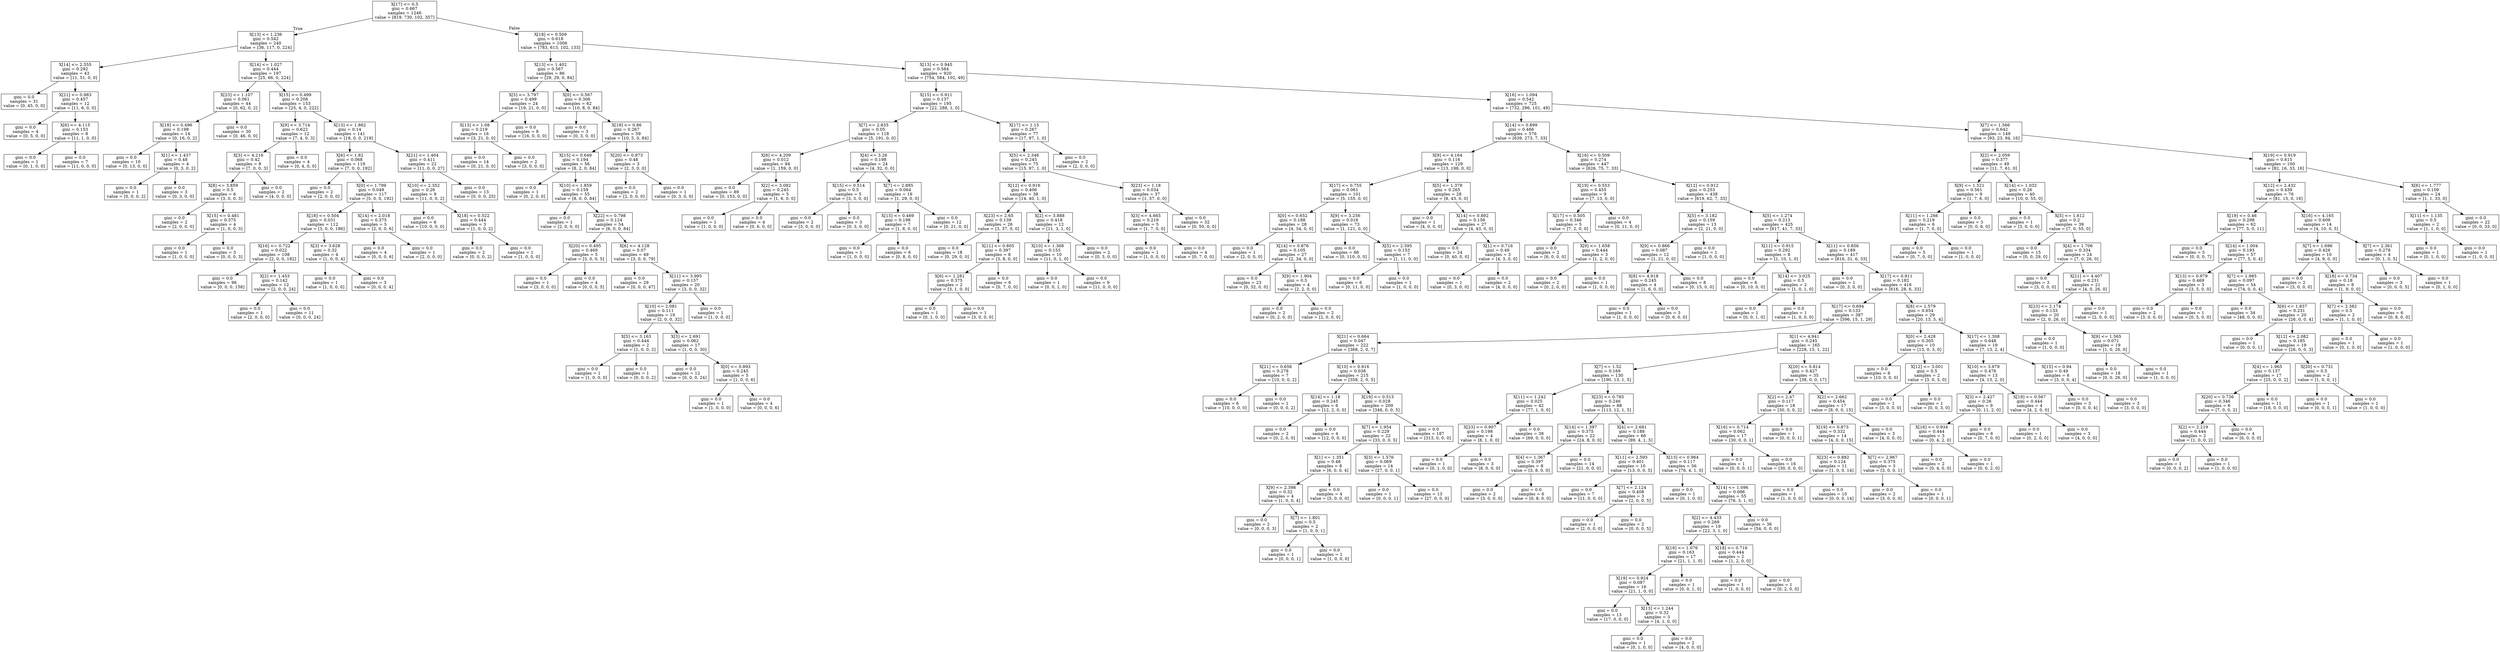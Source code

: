 digraph Tree {
node [shape=box] ;
0 [label="X[17] <= 0.5\ngini = 0.667\nsamples = 1246\nvalue = [819, 730, 102, 357]"] ;
1 [label="X[13] <= 1.236\ngini = 0.542\nsamples = 240\nvalue = [36, 117, 0, 224]"] ;
0 -> 1 [labeldistance=2.5, labelangle=45, headlabel="True"] ;
2 [label="X[14] <= 2.555\ngini = 0.292\nsamples = 43\nvalue = [11, 51, 0, 0]"] ;
1 -> 2 ;
3 [label="gini = 0.0\nsamples = 31\nvalue = [0, 45, 0, 0]"] ;
2 -> 3 ;
4 [label="X[21] <= 0.983\ngini = 0.457\nsamples = 12\nvalue = [11, 6, 0, 0]"] ;
2 -> 4 ;
5 [label="gini = 0.0\nsamples = 4\nvalue = [0, 5, 0, 0]"] ;
4 -> 5 ;
6 [label="X[6] <= 4.115\ngini = 0.153\nsamples = 8\nvalue = [11, 1, 0, 0]"] ;
4 -> 6 ;
7 [label="gini = 0.0\nsamples = 1\nvalue = [0, 1, 0, 0]"] ;
6 -> 7 ;
8 [label="gini = 0.0\nsamples = 7\nvalue = [11, 0, 0, 0]"] ;
6 -> 8 ;
9 [label="X[14] <= 1.027\ngini = 0.444\nsamples = 197\nvalue = [25, 66, 0, 224]"] ;
1 -> 9 ;
10 [label="X[23] <= 1.107\ngini = 0.061\nsamples = 44\nvalue = [0, 62, 0, 2]"] ;
9 -> 10 ;
11 [label="X[18] <= 0.496\ngini = 0.198\nsamples = 14\nvalue = [0, 16, 0, 2]"] ;
10 -> 11 ;
12 [label="gini = 0.0\nsamples = 10\nvalue = [0, 13, 0, 0]"] ;
11 -> 12 ;
13 [label="X[1] <= 1.437\ngini = 0.48\nsamples = 4\nvalue = [0, 3, 0, 2]"] ;
11 -> 13 ;
14 [label="gini = 0.0\nsamples = 1\nvalue = [0, 0, 0, 2]"] ;
13 -> 14 ;
15 [label="gini = 0.0\nsamples = 3\nvalue = [0, 3, 0, 0]"] ;
13 -> 15 ;
16 [label="gini = 0.0\nsamples = 30\nvalue = [0, 46, 0, 0]"] ;
10 -> 16 ;
17 [label="X[15] <= 0.499\ngini = 0.208\nsamples = 153\nvalue = [25, 4, 0, 222]"] ;
9 -> 17 ;
18 [label="X[9] <= 3.714\ngini = 0.622\nsamples = 12\nvalue = [7, 4, 0, 3]"] ;
17 -> 18 ;
19 [label="X[3] <= 4.216\ngini = 0.42\nsamples = 8\nvalue = [7, 0, 0, 3]"] ;
18 -> 19 ;
20 [label="X[8] <= 3.859\ngini = 0.5\nsamples = 6\nvalue = [3, 0, 0, 3]"] ;
19 -> 20 ;
21 [label="gini = 0.0\nsamples = 2\nvalue = [2, 0, 0, 0]"] ;
20 -> 21 ;
22 [label="X[15] <= 0.481\ngini = 0.375\nsamples = 4\nvalue = [1, 0, 0, 3]"] ;
20 -> 22 ;
23 [label="gini = 0.0\nsamples = 1\nvalue = [1, 0, 0, 0]"] ;
22 -> 23 ;
24 [label="gini = 0.0\nsamples = 3\nvalue = [0, 0, 0, 3]"] ;
22 -> 24 ;
25 [label="gini = 0.0\nsamples = 2\nvalue = [4, 0, 0, 0]"] ;
19 -> 25 ;
26 [label="gini = 0.0\nsamples = 4\nvalue = [0, 4, 0, 0]"] ;
18 -> 26 ;
27 [label="X[13] <= 1.862\ngini = 0.14\nsamples = 141\nvalue = [18, 0, 0, 219]"] ;
17 -> 27 ;
28 [label="X[6] <= 1.82\ngini = 0.068\nsamples = 119\nvalue = [7, 0, 0, 192]"] ;
27 -> 28 ;
29 [label="gini = 0.0\nsamples = 2\nvalue = [2, 0, 0, 0]"] ;
28 -> 29 ;
30 [label="X[0] <= 1.799\ngini = 0.049\nsamples = 117\nvalue = [5, 0, 0, 192]"] ;
28 -> 30 ;
31 [label="X[18] <= 0.504\ngini = 0.031\nsamples = 112\nvalue = [3, 0, 0, 186]"] ;
30 -> 31 ;
32 [label="X[16] <= 0.722\ngini = 0.022\nsamples = 108\nvalue = [2, 0, 0, 182]"] ;
31 -> 32 ;
33 [label="gini = 0.0\nsamples = 96\nvalue = [0, 0, 0, 158]"] ;
32 -> 33 ;
34 [label="X[2] <= 1.453\ngini = 0.142\nsamples = 12\nvalue = [2, 0, 0, 24]"] ;
32 -> 34 ;
35 [label="gini = 0.0\nsamples = 1\nvalue = [2, 0, 0, 0]"] ;
34 -> 35 ;
36 [label="gini = 0.0\nsamples = 11\nvalue = [0, 0, 0, 24]"] ;
34 -> 36 ;
37 [label="X[3] <= 3.628\ngini = 0.32\nsamples = 4\nvalue = [1, 0, 0, 4]"] ;
31 -> 37 ;
38 [label="gini = 0.0\nsamples = 1\nvalue = [1, 0, 0, 0]"] ;
37 -> 38 ;
39 [label="gini = 0.0\nsamples = 3\nvalue = [0, 0, 0, 4]"] ;
37 -> 39 ;
40 [label="X[14] <= 2.018\ngini = 0.375\nsamples = 5\nvalue = [2, 0, 0, 6]"] ;
30 -> 40 ;
41 [label="gini = 0.0\nsamples = 4\nvalue = [0, 0, 0, 6]"] ;
40 -> 41 ;
42 [label="gini = 0.0\nsamples = 1\nvalue = [2, 0, 0, 0]"] ;
40 -> 42 ;
43 [label="X[21] <= 1.404\ngini = 0.411\nsamples = 22\nvalue = [11, 0, 0, 27]"] ;
27 -> 43 ;
44 [label="X[10] <= 2.352\ngini = 0.26\nsamples = 9\nvalue = [11, 0, 0, 2]"] ;
43 -> 44 ;
45 [label="gini = 0.0\nsamples = 6\nvalue = [10, 0, 0, 0]"] ;
44 -> 45 ;
46 [label="X[18] <= 0.522\ngini = 0.444\nsamples = 3\nvalue = [1, 0, 0, 2]"] ;
44 -> 46 ;
47 [label="gini = 0.0\nsamples = 2\nvalue = [0, 0, 0, 2]"] ;
46 -> 47 ;
48 [label="gini = 0.0\nsamples = 1\nvalue = [1, 0, 0, 0]"] ;
46 -> 48 ;
49 [label="gini = 0.0\nsamples = 13\nvalue = [0, 0, 0, 25]"] ;
43 -> 49 ;
50 [label="X[18] <= 0.509\ngini = 0.618\nsamples = 1006\nvalue = [783, 613, 102, 133]"] ;
0 -> 50 [labeldistance=2.5, labelangle=-45, headlabel="False"] ;
51 [label="X[13] <= 1.402\ngini = 0.567\nsamples = 86\nvalue = [29, 29, 0, 84]"] ;
50 -> 51 ;
52 [label="X[5] <= 3.797\ngini = 0.499\nsamples = 24\nvalue = [19, 21, 0, 0]"] ;
51 -> 52 ;
53 [label="X[13] <= 1.08\ngini = 0.219\nsamples = 16\nvalue = [3, 21, 0, 0]"] ;
52 -> 53 ;
54 [label="gini = 0.0\nsamples = 14\nvalue = [0, 21, 0, 0]"] ;
53 -> 54 ;
55 [label="gini = 0.0\nsamples = 2\nvalue = [3, 0, 0, 0]"] ;
53 -> 55 ;
56 [label="gini = 0.0\nsamples = 8\nvalue = [16, 0, 0, 0]"] ;
52 -> 56 ;
57 [label="X[0] <= 0.567\ngini = 0.306\nsamples = 62\nvalue = [10, 8, 0, 84]"] ;
51 -> 57 ;
58 [label="gini = 0.0\nsamples = 3\nvalue = [0, 3, 0, 0]"] ;
57 -> 58 ;
59 [label="X[19] <= 0.86\ngini = 0.267\nsamples = 59\nvalue = [10, 5, 0, 84]"] ;
57 -> 59 ;
60 [label="X[15] <= 0.649\ngini = 0.194\nsamples = 56\nvalue = [8, 2, 0, 84]"] ;
59 -> 60 ;
61 [label="gini = 0.0\nsamples = 1\nvalue = [0, 2, 0, 0]"] ;
60 -> 61 ;
62 [label="X[10] <= 1.859\ngini = 0.159\nsamples = 55\nvalue = [8, 0, 0, 84]"] ;
60 -> 62 ;
63 [label="gini = 0.0\nsamples = 1\nvalue = [2, 0, 0, 0]"] ;
62 -> 63 ;
64 [label="X[22] <= 0.798\ngini = 0.124\nsamples = 54\nvalue = [6, 0, 0, 84]"] ;
62 -> 64 ;
65 [label="X[20] <= 0.495\ngini = 0.469\nsamples = 5\nvalue = [3, 0, 0, 5]"] ;
64 -> 65 ;
66 [label="gini = 0.0\nsamples = 1\nvalue = [3, 0, 0, 0]"] ;
65 -> 66 ;
67 [label="gini = 0.0\nsamples = 4\nvalue = [0, 0, 0, 5]"] ;
65 -> 67 ;
68 [label="X[6] <= 4.128\ngini = 0.07\nsamples = 49\nvalue = [3, 0, 0, 79]"] ;
64 -> 68 ;
69 [label="gini = 0.0\nsamples = 29\nvalue = [0, 0, 0, 47]"] ;
68 -> 69 ;
70 [label="X[11] <= 3.995\ngini = 0.157\nsamples = 20\nvalue = [3, 0, 0, 32]"] ;
68 -> 70 ;
71 [label="X[10] <= 2.081\ngini = 0.111\nsamples = 19\nvalue = [2, 0, 0, 32]"] ;
70 -> 71 ;
72 [label="X[5] <= 3.163\ngini = 0.444\nsamples = 2\nvalue = [1, 0, 0, 2]"] ;
71 -> 72 ;
73 [label="gini = 0.0\nsamples = 1\nvalue = [1, 0, 0, 0]"] ;
72 -> 73 ;
74 [label="gini = 0.0\nsamples = 1\nvalue = [0, 0, 0, 2]"] ;
72 -> 74 ;
75 [label="X[3] <= 2.691\ngini = 0.062\nsamples = 17\nvalue = [1, 0, 0, 30]"] ;
71 -> 75 ;
76 [label="gini = 0.0\nsamples = 12\nvalue = [0, 0, 0, 24]"] ;
75 -> 76 ;
77 [label="X[0] <= 0.893\ngini = 0.245\nsamples = 5\nvalue = [1, 0, 0, 6]"] ;
75 -> 77 ;
78 [label="gini = 0.0\nsamples = 1\nvalue = [1, 0, 0, 0]"] ;
77 -> 78 ;
79 [label="gini = 0.0\nsamples = 4\nvalue = [0, 0, 0, 6]"] ;
77 -> 79 ;
80 [label="gini = 0.0\nsamples = 1\nvalue = [1, 0, 0, 0]"] ;
70 -> 80 ;
81 [label="X[20] <= 0.873\ngini = 0.48\nsamples = 3\nvalue = [2, 3, 0, 0]"] ;
59 -> 81 ;
82 [label="gini = 0.0\nsamples = 2\nvalue = [2, 0, 0, 0]"] ;
81 -> 82 ;
83 [label="gini = 0.0\nsamples = 1\nvalue = [0, 3, 0, 0]"] ;
81 -> 83 ;
84 [label="X[13] <= 0.945\ngini = 0.584\nsamples = 920\nvalue = [754, 584, 102, 49]"] ;
50 -> 84 ;
85 [label="X[15] <= 0.911\ngini = 0.137\nsamples = 195\nvalue = [22, 288, 1, 0]"] ;
84 -> 85 ;
86 [label="X[7] <= 2.835\ngini = 0.05\nsamples = 118\nvalue = [5, 191, 0, 0]"] ;
85 -> 86 ;
87 [label="X[8] <= 4.209\ngini = 0.012\nsamples = 94\nvalue = [1, 159, 0, 0]"] ;
86 -> 87 ;
88 [label="gini = 0.0\nsamples = 89\nvalue = [0, 153, 0, 0]"] ;
87 -> 88 ;
89 [label="X[2] <= 3.082\ngini = 0.245\nsamples = 5\nvalue = [1, 6, 0, 0]"] ;
87 -> 89 ;
90 [label="gini = 0.0\nsamples = 1\nvalue = [1, 0, 0, 0]"] ;
89 -> 90 ;
91 [label="gini = 0.0\nsamples = 4\nvalue = [0, 6, 0, 0]"] ;
89 -> 91 ;
92 [label="X[4] <= 3.26\ngini = 0.198\nsamples = 24\nvalue = [4, 32, 0, 0]"] ;
86 -> 92 ;
93 [label="X[15] <= 0.514\ngini = 0.5\nsamples = 5\nvalue = [3, 3, 0, 0]"] ;
92 -> 93 ;
94 [label="gini = 0.0\nsamples = 2\nvalue = [3, 0, 0, 0]"] ;
93 -> 94 ;
95 [label="gini = 0.0\nsamples = 3\nvalue = [0, 3, 0, 0]"] ;
93 -> 95 ;
96 [label="X[7] <= 2.885\ngini = 0.064\nsamples = 19\nvalue = [1, 29, 0, 0]"] ;
92 -> 96 ;
97 [label="X[15] <= 0.469\ngini = 0.198\nsamples = 7\nvalue = [1, 8, 0, 0]"] ;
96 -> 97 ;
98 [label="gini = 0.0\nsamples = 1\nvalue = [1, 0, 0, 0]"] ;
97 -> 98 ;
99 [label="gini = 0.0\nsamples = 6\nvalue = [0, 8, 0, 0]"] ;
97 -> 99 ;
100 [label="gini = 0.0\nsamples = 12\nvalue = [0, 21, 0, 0]"] ;
96 -> 100 ;
101 [label="X[17] <= 1.15\ngini = 0.267\nsamples = 77\nvalue = [17, 97, 1, 0]"] ;
85 -> 101 ;
102 [label="X[5] <= 2.346\ngini = 0.245\nsamples = 75\nvalue = [15, 97, 1, 0]"] ;
101 -> 102 ;
103 [label="X[12] <= 0.916\ngini = 0.406\nsamples = 38\nvalue = [14, 40, 1, 0]"] ;
102 -> 103 ;
104 [label="X[23] <= 2.65\ngini = 0.139\nsamples = 26\nvalue = [3, 37, 0, 0]"] ;
103 -> 104 ;
105 [label="gini = 0.0\nsamples = 18\nvalue = [0, 29, 0, 0]"] ;
104 -> 105 ;
106 [label="X[11] <= 0.805\ngini = 0.397\nsamples = 8\nvalue = [3, 8, 0, 0]"] ;
104 -> 106 ;
107 [label="X[6] <= 1.281\ngini = 0.375\nsamples = 2\nvalue = [3, 1, 0, 0]"] ;
106 -> 107 ;
108 [label="gini = 0.0\nsamples = 1\nvalue = [0, 1, 0, 0]"] ;
107 -> 108 ;
109 [label="gini = 0.0\nsamples = 1\nvalue = [3, 0, 0, 0]"] ;
107 -> 109 ;
110 [label="gini = 0.0\nsamples = 6\nvalue = [0, 7, 0, 0]"] ;
106 -> 110 ;
111 [label="X[2] <= 3.888\ngini = 0.418\nsamples = 12\nvalue = [11, 3, 1, 0]"] ;
103 -> 111 ;
112 [label="X[10] <= 1.368\ngini = 0.153\nsamples = 10\nvalue = [11, 0, 1, 0]"] ;
111 -> 112 ;
113 [label="gini = 0.0\nsamples = 1\nvalue = [0, 0, 1, 0]"] ;
112 -> 113 ;
114 [label="gini = 0.0\nsamples = 9\nvalue = [11, 0, 0, 0]"] ;
112 -> 114 ;
115 [label="gini = 0.0\nsamples = 2\nvalue = [0, 3, 0, 0]"] ;
111 -> 115 ;
116 [label="X[23] <= 1.18\ngini = 0.034\nsamples = 37\nvalue = [1, 57, 0, 0]"] ;
102 -> 116 ;
117 [label="X[3] <= 4.665\ngini = 0.219\nsamples = 5\nvalue = [1, 7, 0, 0]"] ;
116 -> 117 ;
118 [label="gini = 0.0\nsamples = 1\nvalue = [1, 0, 0, 0]"] ;
117 -> 118 ;
119 [label="gini = 0.0\nsamples = 4\nvalue = [0, 7, 0, 0]"] ;
117 -> 119 ;
120 [label="gini = 0.0\nsamples = 32\nvalue = [0, 50, 0, 0]"] ;
116 -> 120 ;
121 [label="gini = 0.0\nsamples = 2\nvalue = [2, 0, 0, 0]"] ;
101 -> 121 ;
122 [label="X[16] <= 1.094\ngini = 0.542\nsamples = 725\nvalue = [732, 296, 101, 49]"] ;
84 -> 122 ;
123 [label="X[14] <= 0.899\ngini = 0.466\nsamples = 576\nvalue = [639, 273, 7, 33]"] ;
122 -> 123 ;
124 [label="X[9] <= 4.164\ngini = 0.116\nsamples = 129\nvalue = [13, 198, 0, 0]"] ;
123 -> 124 ;
125 [label="X[17] <= 0.755\ngini = 0.061\nsamples = 101\nvalue = [5, 155, 0, 0]"] ;
124 -> 125 ;
126 [label="X[0] <= 0.652\ngini = 0.188\nsamples = 28\nvalue = [4, 34, 0, 0]"] ;
125 -> 126 ;
127 [label="gini = 0.0\nsamples = 1\nvalue = [2, 0, 0, 0]"] ;
126 -> 127 ;
128 [label="X[14] <= 0.876\ngini = 0.105\nsamples = 27\nvalue = [2, 34, 0, 0]"] ;
126 -> 128 ;
129 [label="gini = 0.0\nsamples = 23\nvalue = [0, 32, 0, 0]"] ;
128 -> 129 ;
130 [label="X[9] <= 1.904\ngini = 0.5\nsamples = 4\nvalue = [2, 2, 0, 0]"] ;
128 -> 130 ;
131 [label="gini = 0.0\nsamples = 2\nvalue = [0, 2, 0, 0]"] ;
130 -> 131 ;
132 [label="gini = 0.0\nsamples = 2\nvalue = [2, 0, 0, 0]"] ;
130 -> 132 ;
133 [label="X[9] <= 3.256\ngini = 0.016\nsamples = 73\nvalue = [1, 121, 0, 0]"] ;
125 -> 133 ;
134 [label="gini = 0.0\nsamples = 66\nvalue = [0, 110, 0, 0]"] ;
133 -> 134 ;
135 [label="X[5] <= 2.595\ngini = 0.153\nsamples = 7\nvalue = [1, 11, 0, 0]"] ;
133 -> 135 ;
136 [label="gini = 0.0\nsamples = 6\nvalue = [0, 11, 0, 0]"] ;
135 -> 136 ;
137 [label="gini = 0.0\nsamples = 1\nvalue = [1, 0, 0, 0]"] ;
135 -> 137 ;
138 [label="X[5] <= 1.378\ngini = 0.265\nsamples = 28\nvalue = [8, 43, 0, 0]"] ;
124 -> 138 ;
139 [label="gini = 0.0\nsamples = 1\nvalue = [4, 0, 0, 0]"] ;
138 -> 139 ;
140 [label="X[14] <= 0.892\ngini = 0.156\nsamples = 27\nvalue = [4, 43, 0, 0]"] ;
138 -> 140 ;
141 [label="gini = 0.0\nsamples = 24\nvalue = [0, 40, 0, 0]"] ;
140 -> 141 ;
142 [label="X[1] <= 0.716\ngini = 0.49\nsamples = 3\nvalue = [4, 3, 0, 0]"] ;
140 -> 142 ;
143 [label="gini = 0.0\nsamples = 1\nvalue = [0, 3, 0, 0]"] ;
142 -> 143 ;
144 [label="gini = 0.0\nsamples = 2\nvalue = [4, 0, 0, 0]"] ;
142 -> 144 ;
145 [label="X[16] <= 0.509\ngini = 0.274\nsamples = 447\nvalue = [626, 75, 7, 33]"] ;
123 -> 145 ;
146 [label="X[19] <= 0.553\ngini = 0.455\nsamples = 9\nvalue = [7, 13, 0, 0]"] ;
145 -> 146 ;
147 [label="X[17] <= 0.505\ngini = 0.346\nsamples = 5\nvalue = [7, 2, 0, 0]"] ;
146 -> 147 ;
148 [label="gini = 0.0\nsamples = 2\nvalue = [6, 0, 0, 0]"] ;
147 -> 148 ;
149 [label="X[9] <= 1.658\ngini = 0.444\nsamples = 3\nvalue = [1, 2, 0, 0]"] ;
147 -> 149 ;
150 [label="gini = 0.0\nsamples = 2\nvalue = [0, 2, 0, 0]"] ;
149 -> 150 ;
151 [label="gini = 0.0\nsamples = 1\nvalue = [1, 0, 0, 0]"] ;
149 -> 151 ;
152 [label="gini = 0.0\nsamples = 4\nvalue = [0, 11, 0, 0]"] ;
146 -> 152 ;
153 [label="X[12] <= 0.912\ngini = 0.253\nsamples = 438\nvalue = [619, 62, 7, 33]"] ;
145 -> 153 ;
154 [label="X[5] <= 3.182\ngini = 0.159\nsamples = 13\nvalue = [2, 21, 0, 0]"] ;
153 -> 154 ;
155 [label="X[9] <= 0.866\ngini = 0.087\nsamples = 12\nvalue = [1, 21, 0, 0]"] ;
154 -> 155 ;
156 [label="X[8] <= 4.918\ngini = 0.245\nsamples = 4\nvalue = [1, 6, 0, 0]"] ;
155 -> 156 ;
157 [label="gini = 0.0\nsamples = 1\nvalue = [1, 0, 0, 0]"] ;
156 -> 157 ;
158 [label="gini = 0.0\nsamples = 3\nvalue = [0, 6, 0, 0]"] ;
156 -> 158 ;
159 [label="gini = 0.0\nsamples = 8\nvalue = [0, 15, 0, 0]"] ;
155 -> 159 ;
160 [label="gini = 0.0\nsamples = 1\nvalue = [1, 0, 0, 0]"] ;
154 -> 160 ;
161 [label="X[5] <= 1.274\ngini = 0.213\nsamples = 425\nvalue = [617, 41, 7, 33]"] ;
153 -> 161 ;
162 [label="X[11] <= 0.915\ngini = 0.292\nsamples = 8\nvalue = [1, 10, 1, 0]"] ;
161 -> 162 ;
163 [label="gini = 0.0\nsamples = 6\nvalue = [0, 10, 0, 0]"] ;
162 -> 163 ;
164 [label="X[14] <= 3.025\ngini = 0.5\nsamples = 2\nvalue = [1, 0, 1, 0]"] ;
162 -> 164 ;
165 [label="gini = 0.0\nsamples = 1\nvalue = [0, 0, 1, 0]"] ;
164 -> 165 ;
166 [label="gini = 0.0\nsamples = 1\nvalue = [1, 0, 0, 0]"] ;
164 -> 166 ;
167 [label="X[11] <= 0.856\ngini = 0.189\nsamples = 417\nvalue = [616, 31, 6, 33]"] ;
161 -> 167 ;
168 [label="gini = 0.0\nsamples = 1\nvalue = [0, 3, 0, 0]"] ;
167 -> 168 ;
169 [label="X[17] <= 0.911\ngini = 0.182\nsamples = 416\nvalue = [616, 28, 6, 33]"] ;
167 -> 169 ;
170 [label="X[17] <= 0.694\ngini = 0.133\nsamples = 387\nvalue = [596, 15, 1, 29]"] ;
169 -> 170 ;
171 [label="X[21] <= 0.664\ngini = 0.047\nsamples = 222\nvalue = [368, 2, 0, 7]"] ;
170 -> 171 ;
172 [label="X[21] <= 0.656\ngini = 0.278\nsamples = 7\nvalue = [10, 0, 0, 2]"] ;
171 -> 172 ;
173 [label="gini = 0.0\nsamples = 6\nvalue = [10, 0, 0, 0]"] ;
172 -> 173 ;
174 [label="gini = 0.0\nsamples = 1\nvalue = [0, 0, 0, 2]"] ;
172 -> 174 ;
175 [label="X[10] <= 0.916\ngini = 0.038\nsamples = 215\nvalue = [358, 2, 0, 5]"] ;
171 -> 175 ;
176 [label="X[14] <= 1.18\ngini = 0.245\nsamples = 6\nvalue = [12, 2, 0, 0]"] ;
175 -> 176 ;
177 [label="gini = 0.0\nsamples = 2\nvalue = [0, 2, 0, 0]"] ;
176 -> 177 ;
178 [label="gini = 0.0\nsamples = 4\nvalue = [12, 0, 0, 0]"] ;
176 -> 178 ;
179 [label="X[19] <= 0.515\ngini = 0.028\nsamples = 209\nvalue = [346, 0, 0, 5]"] ;
175 -> 179 ;
180 [label="X[7] <= 1.954\ngini = 0.229\nsamples = 22\nvalue = [33, 0, 0, 5]"] ;
179 -> 180 ;
181 [label="X[1] <= 1.351\ngini = 0.48\nsamples = 8\nvalue = [6, 0, 0, 4]"] ;
180 -> 181 ;
182 [label="X[9] <= 2.398\ngini = 0.32\nsamples = 4\nvalue = [1, 0, 0, 4]"] ;
181 -> 182 ;
183 [label="gini = 0.0\nsamples = 2\nvalue = [0, 0, 0, 3]"] ;
182 -> 183 ;
184 [label="X[7] <= 1.801\ngini = 0.5\nsamples = 2\nvalue = [1, 0, 0, 1]"] ;
182 -> 184 ;
185 [label="gini = 0.0\nsamples = 1\nvalue = [0, 0, 0, 1]"] ;
184 -> 185 ;
186 [label="gini = 0.0\nsamples = 1\nvalue = [1, 0, 0, 0]"] ;
184 -> 186 ;
187 [label="gini = 0.0\nsamples = 4\nvalue = [5, 0, 0, 0]"] ;
181 -> 187 ;
188 [label="X[3] <= 1.576\ngini = 0.069\nsamples = 14\nvalue = [27, 0, 0, 1]"] ;
180 -> 188 ;
189 [label="gini = 0.0\nsamples = 1\nvalue = [0, 0, 0, 1]"] ;
188 -> 189 ;
190 [label="gini = 0.0\nsamples = 13\nvalue = [27, 0, 0, 0]"] ;
188 -> 190 ;
191 [label="gini = 0.0\nsamples = 187\nvalue = [313, 0, 0, 0]"] ;
179 -> 191 ;
192 [label="X[1] <= 4.941\ngini = 0.245\nsamples = 165\nvalue = [228, 13, 1, 22]"] ;
170 -> 192 ;
193 [label="X[7] <= 1.52\ngini = 0.169\nsamples = 130\nvalue = [190, 13, 1, 5]"] ;
192 -> 193 ;
194 [label="X[11] <= 1.242\ngini = 0.025\nsamples = 42\nvalue = [77, 1, 0, 0]"] ;
193 -> 194 ;
195 [label="X[23] <= 0.907\ngini = 0.198\nsamples = 4\nvalue = [8, 1, 0, 0]"] ;
194 -> 195 ;
196 [label="gini = 0.0\nsamples = 1\nvalue = [0, 1, 0, 0]"] ;
195 -> 196 ;
197 [label="gini = 0.0\nsamples = 3\nvalue = [8, 0, 0, 0]"] ;
195 -> 197 ;
198 [label="gini = 0.0\nsamples = 38\nvalue = [69, 0, 0, 0]"] ;
194 -> 198 ;
199 [label="X[23] <= 0.785\ngini = 0.246\nsamples = 88\nvalue = [113, 12, 1, 5]"] ;
193 -> 199 ;
200 [label="X[14] <= 1.397\ngini = 0.375\nsamples = 22\nvalue = [24, 8, 0, 0]"] ;
199 -> 200 ;
201 [label="X[4] <= 1.367\ngini = 0.397\nsamples = 8\nvalue = [3, 8, 0, 0]"] ;
200 -> 201 ;
202 [label="gini = 0.0\nsamples = 2\nvalue = [3, 0, 0, 0]"] ;
201 -> 202 ;
203 [label="gini = 0.0\nsamples = 6\nvalue = [0, 8, 0, 0]"] ;
201 -> 203 ;
204 [label="gini = 0.0\nsamples = 14\nvalue = [21, 0, 0, 0]"] ;
200 -> 204 ;
205 [label="X[4] <= 2.681\ngini = 0.188\nsamples = 66\nvalue = [89, 4, 1, 5]"] ;
199 -> 205 ;
206 [label="X[11] <= 2.593\ngini = 0.401\nsamples = 10\nvalue = [13, 0, 0, 5]"] ;
205 -> 206 ;
207 [label="gini = 0.0\nsamples = 7\nvalue = [11, 0, 0, 0]"] ;
206 -> 207 ;
208 [label="X[7] <= 2.124\ngini = 0.408\nsamples = 3\nvalue = [2, 0, 0, 5]"] ;
206 -> 208 ;
209 [label="gini = 0.0\nsamples = 1\nvalue = [2, 0, 0, 0]"] ;
208 -> 209 ;
210 [label="gini = 0.0\nsamples = 2\nvalue = [0, 0, 0, 5]"] ;
208 -> 210 ;
211 [label="X[13] <= 0.964\ngini = 0.117\nsamples = 56\nvalue = [76, 4, 1, 0]"] ;
205 -> 211 ;
212 [label="gini = 0.0\nsamples = 1\nvalue = [0, 1, 0, 0]"] ;
211 -> 212 ;
213 [label="X[14] <= 1.096\ngini = 0.096\nsamples = 55\nvalue = [76, 3, 1, 0]"] ;
211 -> 213 ;
214 [label="X[2] <= 4.433\ngini = 0.269\nsamples = 19\nvalue = [22, 3, 1, 0]"] ;
213 -> 214 ;
215 [label="X[18] <= 1.076\ngini = 0.163\nsamples = 17\nvalue = [21, 1, 1, 0]"] ;
214 -> 215 ;
216 [label="X[19] <= 0.924\ngini = 0.087\nsamples = 16\nvalue = [21, 1, 0, 0]"] ;
215 -> 216 ;
217 [label="gini = 0.0\nsamples = 13\nvalue = [17, 0, 0, 0]"] ;
216 -> 217 ;
218 [label="X[13] <= 1.244\ngini = 0.32\nsamples = 3\nvalue = [4, 1, 0, 0]"] ;
216 -> 218 ;
219 [label="gini = 0.0\nsamples = 1\nvalue = [0, 1, 0, 0]"] ;
218 -> 219 ;
220 [label="gini = 0.0\nsamples = 2\nvalue = [4, 0, 0, 0]"] ;
218 -> 220 ;
221 [label="gini = 0.0\nsamples = 1\nvalue = [0, 0, 1, 0]"] ;
215 -> 221 ;
222 [label="X[18] <= 0.716\ngini = 0.444\nsamples = 2\nvalue = [1, 2, 0, 0]"] ;
214 -> 222 ;
223 [label="gini = 0.0\nsamples = 1\nvalue = [1, 0, 0, 0]"] ;
222 -> 223 ;
224 [label="gini = 0.0\nsamples = 1\nvalue = [0, 2, 0, 0]"] ;
222 -> 224 ;
225 [label="gini = 0.0\nsamples = 36\nvalue = [54, 0, 0, 0]"] ;
213 -> 225 ;
226 [label="X[20] <= 0.814\ngini = 0.427\nsamples = 35\nvalue = [38, 0, 0, 17]"] ;
192 -> 226 ;
227 [label="X[2] <= 2.47\ngini = 0.117\nsamples = 18\nvalue = [30, 0, 0, 2]"] ;
226 -> 227 ;
228 [label="X[16] <= 0.714\ngini = 0.062\nsamples = 17\nvalue = [30, 0, 0, 1]"] ;
227 -> 228 ;
229 [label="gini = 0.0\nsamples = 1\nvalue = [0, 0, 0, 1]"] ;
228 -> 229 ;
230 [label="gini = 0.0\nsamples = 16\nvalue = [30, 0, 0, 0]"] ;
228 -> 230 ;
231 [label="gini = 0.0\nsamples = 1\nvalue = [0, 0, 0, 1]"] ;
227 -> 231 ;
232 [label="X[2] <= 2.662\ngini = 0.454\nsamples = 17\nvalue = [8, 0, 0, 15]"] ;
226 -> 232 ;
233 [label="X[19] <= 0.873\ngini = 0.332\nsamples = 14\nvalue = [4, 0, 0, 15]"] ;
232 -> 233 ;
234 [label="X[23] <= 0.882\ngini = 0.124\nsamples = 11\nvalue = [1, 0, 0, 14]"] ;
233 -> 234 ;
235 [label="gini = 0.0\nsamples = 1\nvalue = [1, 0, 0, 0]"] ;
234 -> 235 ;
236 [label="gini = 0.0\nsamples = 10\nvalue = [0, 0, 0, 14]"] ;
234 -> 236 ;
237 [label="X[7] <= 2.967\ngini = 0.375\nsamples = 3\nvalue = [3, 0, 0, 1]"] ;
233 -> 237 ;
238 [label="gini = 0.0\nsamples = 2\nvalue = [3, 0, 0, 0]"] ;
237 -> 238 ;
239 [label="gini = 0.0\nsamples = 1\nvalue = [0, 0, 0, 1]"] ;
237 -> 239 ;
240 [label="gini = 0.0\nsamples = 3\nvalue = [4, 0, 0, 0]"] ;
232 -> 240 ;
241 [label="X[8] <= 1.579\ngini = 0.654\nsamples = 29\nvalue = [20, 13, 5, 4]"] ;
169 -> 241 ;
242 [label="X[0] <= 2.428\ngini = 0.305\nsamples = 10\nvalue = [13, 0, 3, 0]"] ;
241 -> 242 ;
243 [label="gini = 0.0\nsamples = 8\nvalue = [10, 0, 0, 0]"] ;
242 -> 243 ;
244 [label="X[12] <= 3.001\ngini = 0.5\nsamples = 2\nvalue = [3, 0, 3, 0]"] ;
242 -> 244 ;
245 [label="gini = 0.0\nsamples = 1\nvalue = [3, 0, 0, 0]"] ;
244 -> 245 ;
246 [label="gini = 0.0\nsamples = 1\nvalue = [0, 0, 3, 0]"] ;
244 -> 246 ;
247 [label="X[17] <= 1.308\ngini = 0.648\nsamples = 19\nvalue = [7, 13, 2, 4]"] ;
241 -> 247 ;
248 [label="X[10] <= 3.979\ngini = 0.476\nsamples = 13\nvalue = [4, 13, 2, 0]"] ;
247 -> 248 ;
249 [label="X[3] <= 2.427\ngini = 0.26\nsamples = 9\nvalue = [0, 11, 2, 0]"] ;
248 -> 249 ;
250 [label="X[16] <= 0.934\ngini = 0.444\nsamples = 3\nvalue = [0, 4, 2, 0]"] ;
249 -> 250 ;
251 [label="gini = 0.0\nsamples = 2\nvalue = [0, 4, 0, 0]"] ;
250 -> 251 ;
252 [label="gini = 0.0\nsamples = 1\nvalue = [0, 0, 2, 0]"] ;
250 -> 252 ;
253 [label="gini = 0.0\nsamples = 6\nvalue = [0, 7, 0, 0]"] ;
249 -> 253 ;
254 [label="X[19] <= 0.567\ngini = 0.444\nsamples = 4\nvalue = [4, 2, 0, 0]"] ;
248 -> 254 ;
255 [label="gini = 0.0\nsamples = 1\nvalue = [0, 2, 0, 0]"] ;
254 -> 255 ;
256 [label="gini = 0.0\nsamples = 3\nvalue = [4, 0, 0, 0]"] ;
254 -> 256 ;
257 [label="X[15] <= 0.94\ngini = 0.49\nsamples = 6\nvalue = [3, 0, 0, 4]"] ;
247 -> 257 ;
258 [label="gini = 0.0\nsamples = 3\nvalue = [0, 0, 0, 4]"] ;
257 -> 258 ;
259 [label="gini = 0.0\nsamples = 3\nvalue = [3, 0, 0, 0]"] ;
257 -> 259 ;
260 [label="X[7] <= 1.566\ngini = 0.642\nsamples = 149\nvalue = [93, 23, 94, 16]"] ;
122 -> 260 ;
261 [label="X[2] <= 2.059\ngini = 0.377\nsamples = 49\nvalue = [11, 7, 61, 0]"] ;
260 -> 261 ;
262 [label="X[9] <= 1.521\ngini = 0.561\nsamples = 9\nvalue = [1, 7, 6, 0]"] ;
261 -> 262 ;
263 [label="X[11] <= 1.266\ngini = 0.219\nsamples = 6\nvalue = [1, 7, 0, 0]"] ;
262 -> 263 ;
264 [label="gini = 0.0\nsamples = 5\nvalue = [0, 7, 0, 0]"] ;
263 -> 264 ;
265 [label="gini = 0.0\nsamples = 1\nvalue = [1, 0, 0, 0]"] ;
263 -> 265 ;
266 [label="gini = 0.0\nsamples = 3\nvalue = [0, 0, 6, 0]"] ;
262 -> 266 ;
267 [label="X[14] <= 1.032\ngini = 0.26\nsamples = 40\nvalue = [10, 0, 55, 0]"] ;
261 -> 267 ;
268 [label="gini = 0.0\nsamples = 1\nvalue = [3, 0, 0, 0]"] ;
267 -> 268 ;
269 [label="X[5] <= 1.612\ngini = 0.2\nsamples = 39\nvalue = [7, 0, 55, 0]"] ;
267 -> 269 ;
270 [label="gini = 0.0\nsamples = 15\nvalue = [0, 0, 29, 0]"] ;
269 -> 270 ;
271 [label="X[4] <= 1.706\ngini = 0.334\nsamples = 24\nvalue = [7, 0, 26, 0]"] ;
269 -> 271 ;
272 [label="gini = 0.0\nsamples = 3\nvalue = [3, 0, 0, 0]"] ;
271 -> 272 ;
273 [label="X[21] <= 4.407\ngini = 0.231\nsamples = 21\nvalue = [4, 0, 26, 0]"] ;
271 -> 273 ;
274 [label="X[23] <= 2.174\ngini = 0.133\nsamples = 20\nvalue = [2, 0, 26, 0]"] ;
273 -> 274 ;
275 [label="gini = 0.0\nsamples = 1\nvalue = [1, 0, 0, 0]"] ;
274 -> 275 ;
276 [label="X[9] <= 1.565\ngini = 0.071\nsamples = 19\nvalue = [1, 0, 26, 0]"] ;
274 -> 276 ;
277 [label="gini = 0.0\nsamples = 18\nvalue = [0, 0, 26, 0]"] ;
276 -> 277 ;
278 [label="gini = 0.0\nsamples = 1\nvalue = [1, 0, 0, 0]"] ;
276 -> 278 ;
279 [label="gini = 0.0\nsamples = 1\nvalue = [2, 0, 0, 0]"] ;
273 -> 279 ;
280 [label="X[19] <= 0.919\ngini = 0.615\nsamples = 100\nvalue = [82, 16, 33, 16]"] ;
260 -> 280 ;
281 [label="X[12] <= 2.432\ngini = 0.439\nsamples = 76\nvalue = [81, 15, 0, 16]"] ;
280 -> 281 ;
282 [label="X[19] <= 0.46\ngini = 0.298\nsamples = 62\nvalue = [77, 5, 0, 11]"] ;
281 -> 282 ;
283 [label="gini = 0.0\nsamples = 5\nvalue = [0, 0, 0, 7]"] ;
282 -> 283 ;
284 [label="X[14] <= 1.004\ngini = 0.193\nsamples = 57\nvalue = [77, 5, 0, 4]"] ;
282 -> 284 ;
285 [label="X[13] <= 0.979\ngini = 0.469\nsamples = 3\nvalue = [3, 5, 0, 0]"] ;
284 -> 285 ;
286 [label="gini = 0.0\nsamples = 2\nvalue = [3, 0, 0, 0]"] ;
285 -> 286 ;
287 [label="gini = 0.0\nsamples = 1\nvalue = [0, 5, 0, 0]"] ;
285 -> 287 ;
288 [label="X[7] <= 1.985\ngini = 0.097\nsamples = 54\nvalue = [74, 0, 0, 4]"] ;
284 -> 288 ;
289 [label="gini = 0.0\nsamples = 34\nvalue = [48, 0, 0, 0]"] ;
288 -> 289 ;
290 [label="X[6] <= 1.837\ngini = 0.231\nsamples = 20\nvalue = [26, 0, 0, 4]"] ;
288 -> 290 ;
291 [label="gini = 0.0\nsamples = 1\nvalue = [0, 0, 0, 1]"] ;
290 -> 291 ;
292 [label="X[12] <= 2.082\ngini = 0.185\nsamples = 19\nvalue = [26, 0, 0, 3]"] ;
290 -> 292 ;
293 [label="X[4] <= 1.965\ngini = 0.137\nsamples = 17\nvalue = [25, 0, 0, 2]"] ;
292 -> 293 ;
294 [label="X[20] <= 0.736\ngini = 0.346\nsamples = 6\nvalue = [7, 0, 0, 2]"] ;
293 -> 294 ;
295 [label="X[2] <= 2.219\ngini = 0.444\nsamples = 2\nvalue = [1, 0, 0, 2]"] ;
294 -> 295 ;
296 [label="gini = 0.0\nsamples = 1\nvalue = [0, 0, 0, 2]"] ;
295 -> 296 ;
297 [label="gini = 0.0\nsamples = 1\nvalue = [1, 0, 0, 0]"] ;
295 -> 297 ;
298 [label="gini = 0.0\nsamples = 4\nvalue = [6, 0, 0, 0]"] ;
294 -> 298 ;
299 [label="gini = 0.0\nsamples = 11\nvalue = [18, 0, 0, 0]"] ;
293 -> 299 ;
300 [label="X[20] <= 0.731\ngini = 0.5\nsamples = 2\nvalue = [1, 0, 0, 1]"] ;
292 -> 300 ;
301 [label="gini = 0.0\nsamples = 1\nvalue = [0, 0, 0, 1]"] ;
300 -> 301 ;
302 [label="gini = 0.0\nsamples = 1\nvalue = [1, 0, 0, 0]"] ;
300 -> 302 ;
303 [label="X[16] <= 4.165\ngini = 0.609\nsamples = 14\nvalue = [4, 10, 0, 5]"] ;
281 -> 303 ;
304 [label="X[7] <= 1.696\ngini = 0.426\nsamples = 10\nvalue = [4, 9, 0, 0]"] ;
303 -> 304 ;
305 [label="gini = 0.0\nsamples = 2\nvalue = [3, 0, 0, 0]"] ;
304 -> 305 ;
306 [label="X[18] <= 0.734\ngini = 0.18\nsamples = 8\nvalue = [1, 9, 0, 0]"] ;
304 -> 306 ;
307 [label="X[7] <= 2.382\ngini = 0.5\nsamples = 2\nvalue = [1, 1, 0, 0]"] ;
306 -> 307 ;
308 [label="gini = 0.0\nsamples = 1\nvalue = [0, 1, 0, 0]"] ;
307 -> 308 ;
309 [label="gini = 0.0\nsamples = 1\nvalue = [1, 0, 0, 0]"] ;
307 -> 309 ;
310 [label="gini = 0.0\nsamples = 6\nvalue = [0, 8, 0, 0]"] ;
306 -> 310 ;
311 [label="X[7] <= 2.361\ngini = 0.278\nsamples = 4\nvalue = [0, 1, 0, 5]"] ;
303 -> 311 ;
312 [label="gini = 0.0\nsamples = 3\nvalue = [0, 0, 0, 5]"] ;
311 -> 312 ;
313 [label="gini = 0.0\nsamples = 1\nvalue = [0, 1, 0, 0]"] ;
311 -> 313 ;
314 [label="X[6] <= 1.777\ngini = 0.109\nsamples = 24\nvalue = [1, 1, 33, 0]"] ;
280 -> 314 ;
315 [label="X[11] <= 1.135\ngini = 0.5\nsamples = 2\nvalue = [1, 1, 0, 0]"] ;
314 -> 315 ;
316 [label="gini = 0.0\nsamples = 1\nvalue = [0, 1, 0, 0]"] ;
315 -> 316 ;
317 [label="gini = 0.0\nsamples = 1\nvalue = [1, 0, 0, 0]"] ;
315 -> 317 ;
318 [label="gini = 0.0\nsamples = 22\nvalue = [0, 0, 33, 0]"] ;
314 -> 318 ;
}